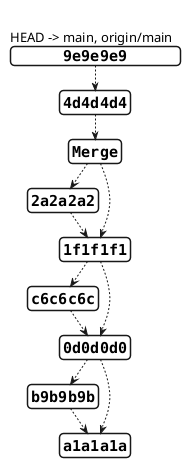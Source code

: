 !theme spacelab
!pragma svgLinkTarget _blank        ' directives go OUTSIDE the @startgit

@startgit
* 9e9e9e9 (HEAD -> main, origin/main) chore(release): cut v1.1.0
* 4d4d4d4 docs: update CHANGELOG
*   Merge pull request #910 from hotfix/001-critical-fix
|\  
| * 2a2a2a2 (hotfix/001-critical-fix) hotfix: patch CVE-XYZ label:bug
|/
*   1f1f1f1 Merge pull request #456 from fix/456-bug-slug
|\  
| * c6c6c6c (fix/456-bug-slug) fix(reconnect): handle lost connection label:bug
|/
*   0d0d0d0 Merge pull request #123 from feature/123-short-slug
|\  
| * b9b9b9b (feature/123-short-slug) feat(bg): add prettier background shader label:enhancement
|/
* a1a1a1a initial commit
@endgit
